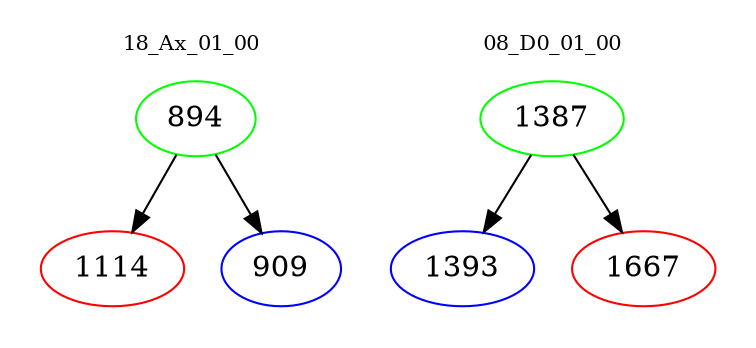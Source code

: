 digraph{
subgraph cluster_0 {
color = white
label = "18_Ax_01_00";
fontsize=10;
T0_894 [label="894", color="green"]
T0_894 -> T0_1114 [color="black"]
T0_1114 [label="1114", color="red"]
T0_894 -> T0_909 [color="black"]
T0_909 [label="909", color="blue"]
}
subgraph cluster_1 {
color = white
label = "08_D0_01_00";
fontsize=10;
T1_1387 [label="1387", color="green"]
T1_1387 -> T1_1393 [color="black"]
T1_1393 [label="1393", color="blue"]
T1_1387 -> T1_1667 [color="black"]
T1_1667 [label="1667", color="red"]
}
}

